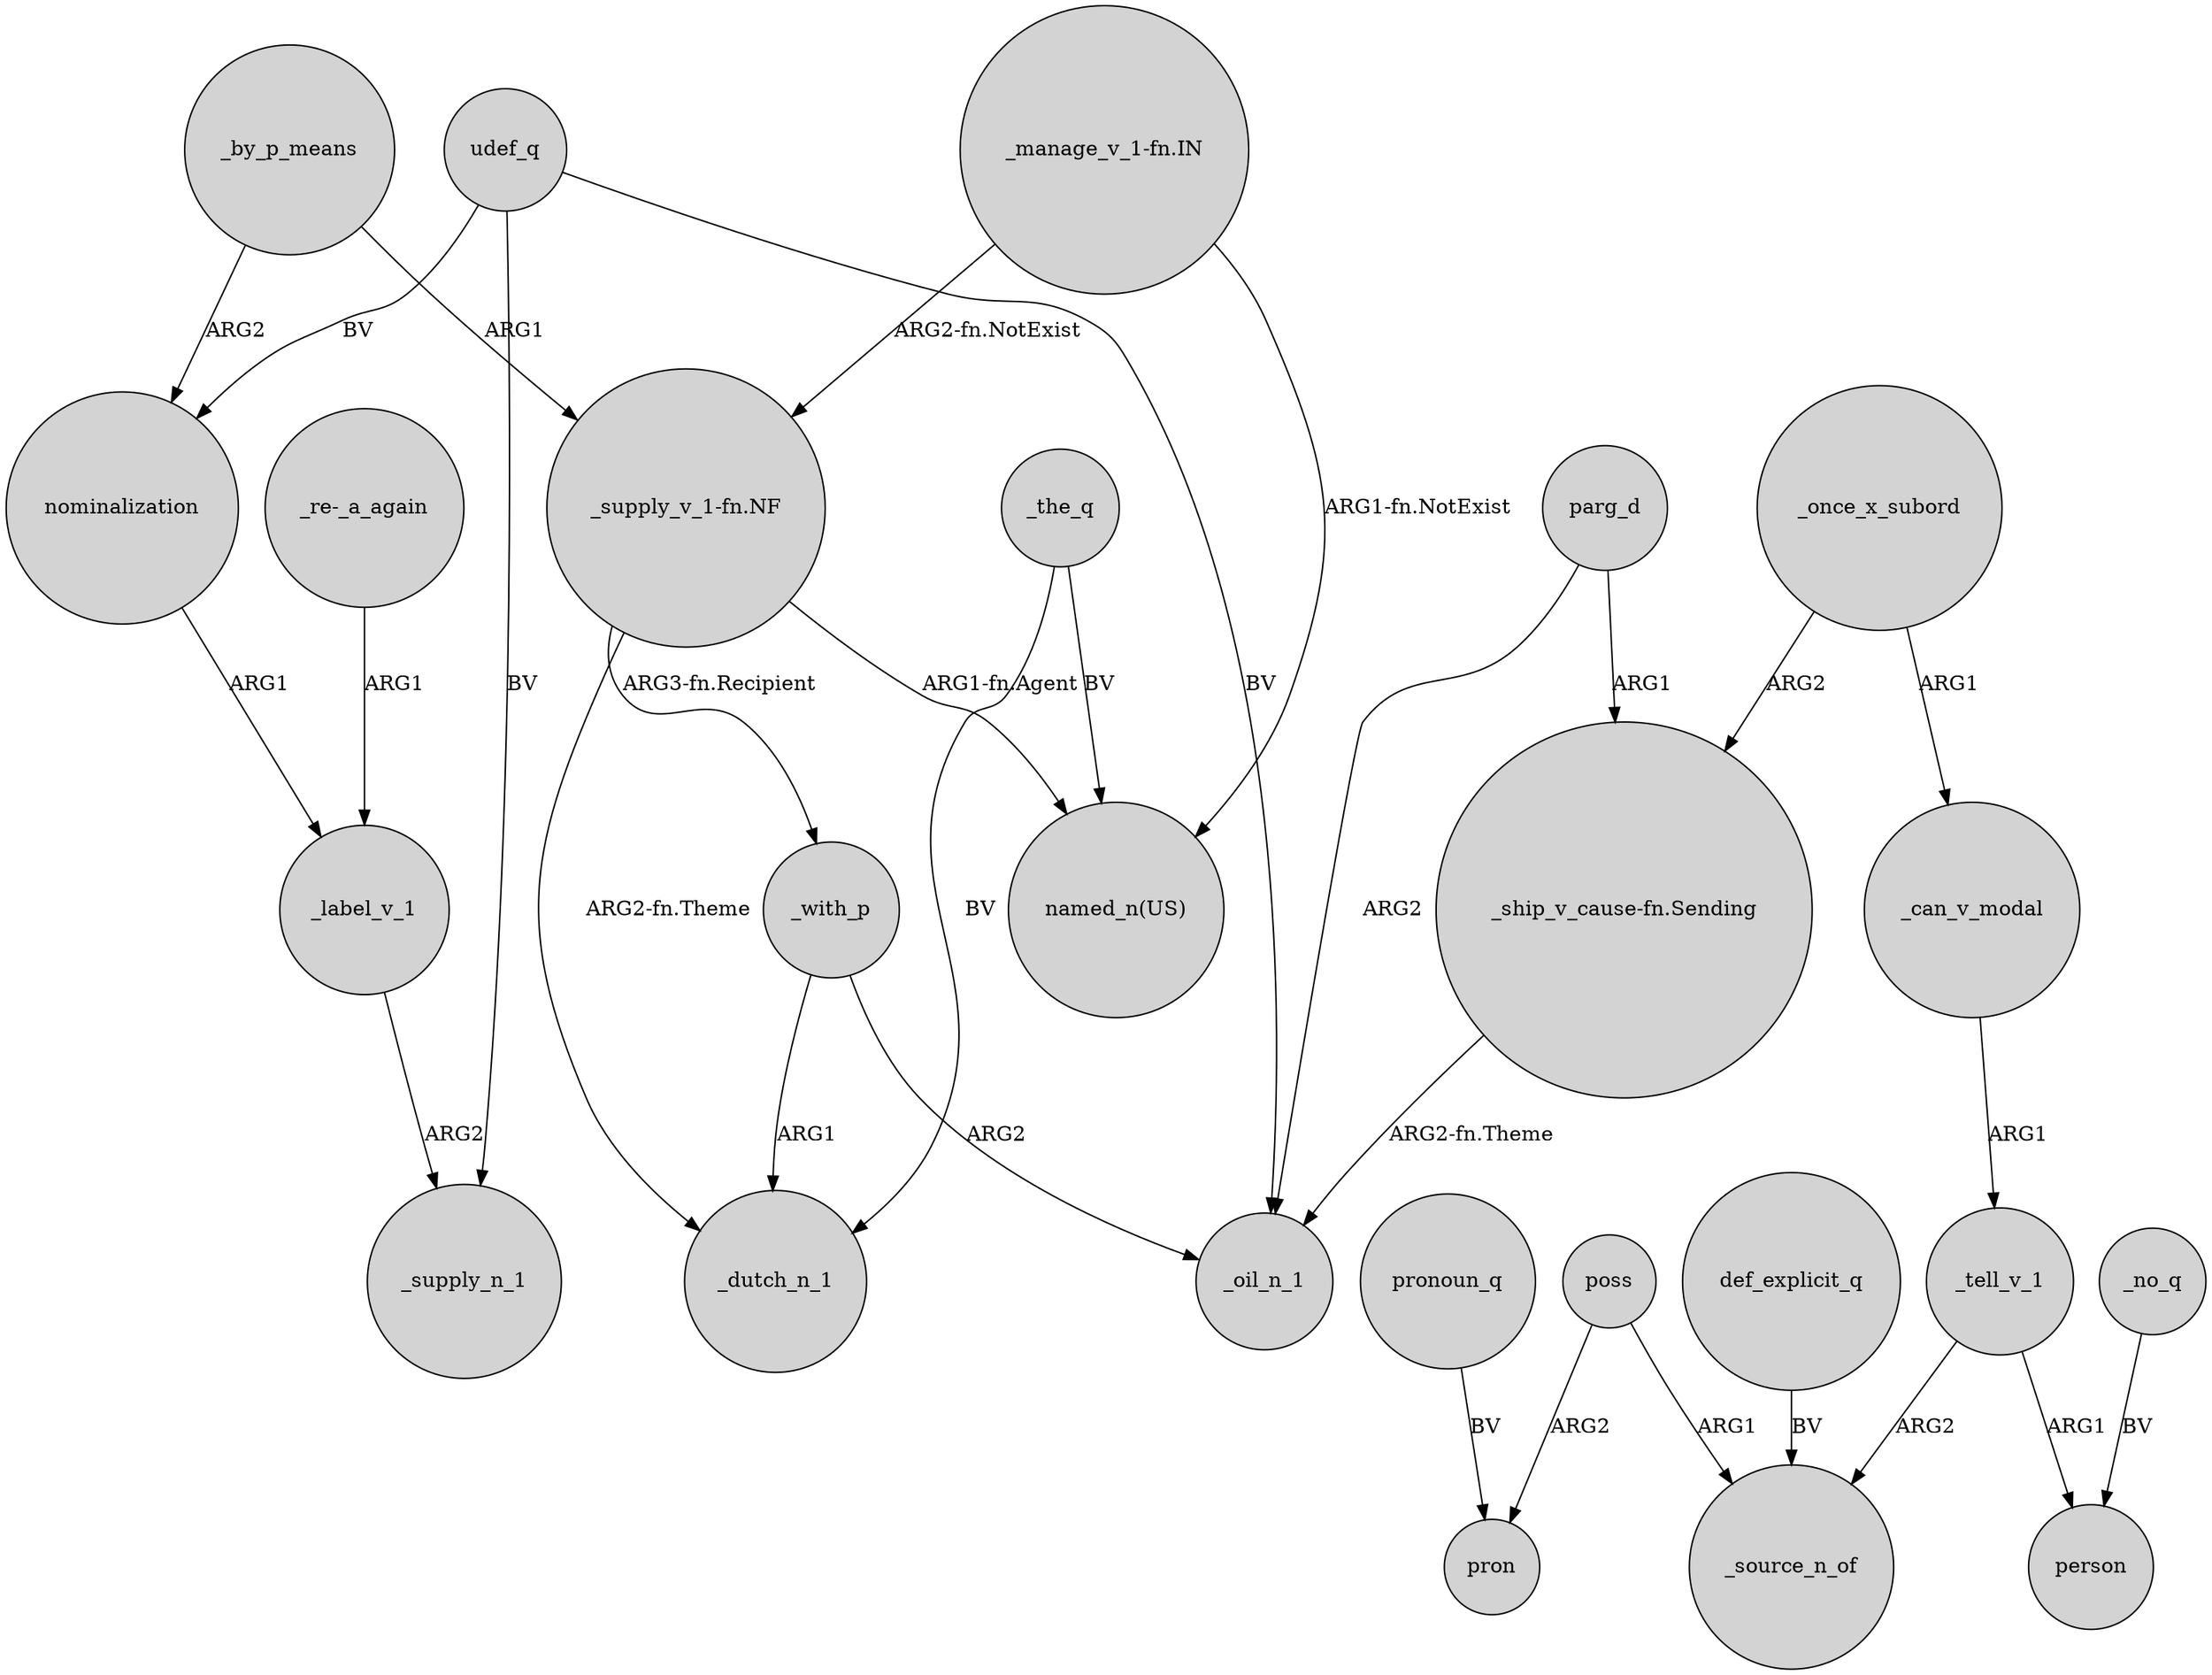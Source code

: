 digraph {
	node [shape=circle style=filled]
	_label_v_1 -> _supply_n_1 [label=ARG2]
	"_manage_v_1-fn.IN" -> "named_n(US)" [label="ARG1-fn.NotExist"]
	"_supply_v_1-fn.NF" -> _with_p [label="ARG3-fn.Recipient"]
	_by_p_means -> nominalization [label=ARG2]
	poss -> pron [label=ARG2]
	"_supply_v_1-fn.NF" -> "named_n(US)" [label="ARG1-fn.Agent"]
	_by_p_means -> "_supply_v_1-fn.NF" [label=ARG1]
	def_explicit_q -> _source_n_of [label=BV]
	"_ship_v_cause-fn.Sending" -> _oil_n_1 [label="ARG2-fn.Theme"]
	udef_q -> _supply_n_1 [label=BV]
	_the_q -> "named_n(US)" [label=BV]
	parg_d -> "_ship_v_cause-fn.Sending" [label=ARG1]
	_tell_v_1 -> _source_n_of [label=ARG2]
	pronoun_q -> pron [label=BV]
	nominalization -> _label_v_1 [label=ARG1]
	_the_q -> _dutch_n_1 [label=BV]
	"_supply_v_1-fn.NF" -> _dutch_n_1 [label="ARG2-fn.Theme"]
	_no_q -> person [label=BV]
	_once_x_subord -> "_ship_v_cause-fn.Sending" [label=ARG2]
	udef_q -> nominalization [label=BV]
	udef_q -> _oil_n_1 [label=BV]
	"_manage_v_1-fn.IN" -> "_supply_v_1-fn.NF" [label="ARG2-fn.NotExist"]
	_with_p -> _oil_n_1 [label=ARG2]
	_tell_v_1 -> person [label=ARG1]
	_can_v_modal -> _tell_v_1 [label=ARG1]
	"_re-_a_again" -> _label_v_1 [label=ARG1]
	_once_x_subord -> _can_v_modal [label=ARG1]
	_with_p -> _dutch_n_1 [label=ARG1]
	poss -> _source_n_of [label=ARG1]
	parg_d -> _oil_n_1 [label=ARG2]
}
